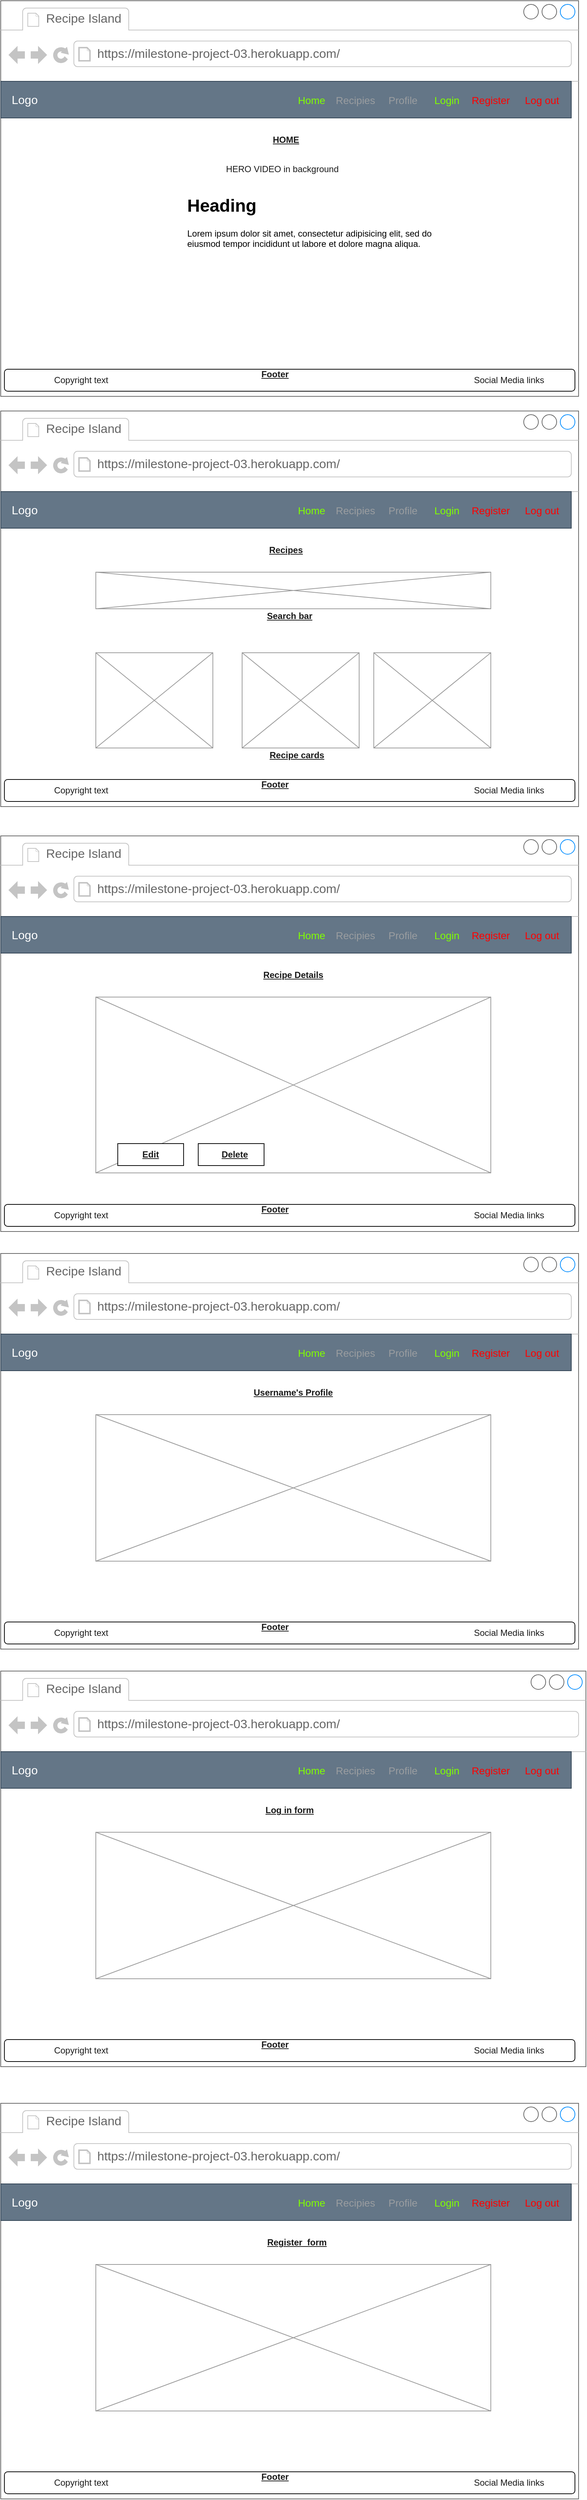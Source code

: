<mxfile version="14.6.12" type="github" pages="2">
  <diagram id="h63RiIsngvw4Spw11tlH" name="Webpage big screen">
    <mxGraphModel dx="946" dy="460" grid="1" gridSize="10" guides="1" tooltips="1" connect="1" arrows="1" fold="1" page="1" pageScale="1" pageWidth="1100" pageHeight="1700" math="0" shadow="0">
      <root>
        <mxCell id="0" />
        <mxCell id="1" parent="0" />
        <mxCell id="UX8QNiUzuCXV589lkSou-1" value="" style="strokeWidth=1;shadow=0;dashed=0;align=center;html=1;shape=mxgraph.mockup.containers.browserWindow;rSize=0;strokeColor=#666666;strokeColor2=#008cff;strokeColor3=#c4c4c4;mainText=,;recursiveResize=0;" vertex="1" parent="1">
          <mxGeometry x="80" y="20" width="790" height="540" as="geometry" />
        </mxCell>
        <mxCell id="UX8QNiUzuCXV589lkSou-2" value="Recipe Island" style="strokeWidth=1;shadow=0;dashed=0;align=center;html=1;shape=mxgraph.mockup.containers.anchor;fontSize=17;fontColor=#666666;align=left;" vertex="1" parent="UX8QNiUzuCXV589lkSou-1">
          <mxGeometry x="60" y="12" width="110" height="26" as="geometry" />
        </mxCell>
        <mxCell id="UX8QNiUzuCXV589lkSou-3" value="https://milestone-project-03.herokuapp.com/" style="strokeWidth=1;shadow=0;dashed=0;align=center;html=1;shape=mxgraph.mockup.containers.anchor;rSize=0;fontSize=17;fontColor=#666666;align=left;" vertex="1" parent="UX8QNiUzuCXV589lkSou-1">
          <mxGeometry x="130" y="60" width="250" height="26" as="geometry" />
        </mxCell>
        <mxCell id="UX8QNiUzuCXV589lkSou-4" value="Logo" style="html=1;shadow=0;dashed=0;fillColor=#647687;strokeColor=#314354;fontSize=16;align=left;spacing=15;fontColor=#ffffff;" vertex="1" parent="UX8QNiUzuCXV589lkSou-1">
          <mxGeometry y="110" width="780" height="50" as="geometry" />
        </mxCell>
        <mxCell id="UX8QNiUzuCXV589lkSou-5" value="Home" style="fillColor=none;strokeColor=none;fontSize=14;align=center;fontColor=#80FF00;" vertex="1" parent="UX8QNiUzuCXV589lkSou-4">
          <mxGeometry width="70" height="40" relative="1" as="geometry">
            <mxPoint x="390" y="5" as="offset" />
          </mxGeometry>
        </mxCell>
        <mxCell id="UX8QNiUzuCXV589lkSou-6" value="Recipies" style="fillColor=none;strokeColor=none;fontSize=14;fontColor=#9A9DA0;align=center;" vertex="1" parent="UX8QNiUzuCXV589lkSou-4">
          <mxGeometry width="70" height="40" relative="1" as="geometry">
            <mxPoint x="450" y="5" as="offset" />
          </mxGeometry>
        </mxCell>
        <mxCell id="UX8QNiUzuCXV589lkSou-7" value="Profile" style="fillColor=none;strokeColor=none;fontSize=14;fontColor=#9A9DA0;align=center;spacingRight=0;" vertex="1" parent="UX8QNiUzuCXV589lkSou-4">
          <mxGeometry width="80" height="40" relative="1" as="geometry">
            <mxPoint x="510" y="5" as="offset" />
          </mxGeometry>
        </mxCell>
        <mxCell id="UX8QNiUzuCXV589lkSou-8" value="Login" style="fillColor=none;strokeColor=none;fontSize=14;align=center;fontColor=#80FF00;" vertex="1" parent="UX8QNiUzuCXV589lkSou-4">
          <mxGeometry width="80" height="40" relative="1" as="geometry">
            <mxPoint x="570" y="5" as="offset" />
          </mxGeometry>
        </mxCell>
        <mxCell id="UX8QNiUzuCXV589lkSou-9" value="Log out" style="fillColor=none;strokeColor=none;fontSize=14;align=center;fontColor=#FF0000;" vertex="1" parent="UX8QNiUzuCXV589lkSou-4">
          <mxGeometry x="700" y="5" width="80" height="40" as="geometry" />
        </mxCell>
        <mxCell id="UX8QNiUzuCXV589lkSou-10" value="Register" style="fillColor=none;strokeColor=none;fontSize=14;align=center;fontColor=#FF0000;" vertex="1" parent="UX8QNiUzuCXV589lkSou-4">
          <mxGeometry x="630" y="5" width="80" height="40" as="geometry" />
        </mxCell>
        <mxCell id="UX8QNiUzuCXV589lkSou-11" value="&lt;h1&gt;Heading&lt;/h1&gt;&lt;p&gt;Lorem ipsum dolor sit amet, consectetur adipisicing elit, sed do eiusmod tempor incididunt ut labore et dolore magna aliqua.&lt;/p&gt;" style="text;html=1;strokeColor=none;fillColor=none;spacing=5;spacingTop=-20;whiteSpace=wrap;overflow=hidden;rounded=0;" vertex="1" parent="UX8QNiUzuCXV589lkSou-1">
          <mxGeometry x="250" y="260" width="380" height="120" as="geometry" />
        </mxCell>
        <mxCell id="UX8QNiUzuCXV589lkSou-12" value="HOME" style="text;html=1;strokeColor=none;fillColor=none;align=center;verticalAlign=middle;whiteSpace=wrap;rounded=0;fontStyle=5;fontColor=#1A1A1A;" vertex="1" parent="UX8QNiUzuCXV589lkSou-1">
          <mxGeometry x="370" y="180" width="40" height="20" as="geometry" />
        </mxCell>
        <mxCell id="UX8QNiUzuCXV589lkSou-15" value="" style="rounded=1;whiteSpace=wrap;html=1;fontColor=#FF3399;" vertex="1" parent="UX8QNiUzuCXV589lkSou-1">
          <mxGeometry x="5" y="503" width="780" height="30" as="geometry" />
        </mxCell>
        <mxCell id="UX8QNiUzuCXV589lkSou-16" value="Copyright text" style="text;html=1;strokeColor=none;fillColor=none;align=center;verticalAlign=middle;whiteSpace=wrap;rounded=0;fontColor=#1A1A1A;" vertex="1" parent="UX8QNiUzuCXV589lkSou-1">
          <mxGeometry x="35" y="508" width="150" height="20" as="geometry" />
        </mxCell>
        <mxCell id="UX8QNiUzuCXV589lkSou-17" value="Social Media links" style="text;html=1;strokeColor=none;fillColor=none;align=center;verticalAlign=middle;whiteSpace=wrap;rounded=0;fontColor=#1A1A1A;" vertex="1" parent="UX8QNiUzuCXV589lkSou-1">
          <mxGeometry x="620" y="508" width="150" height="20" as="geometry" />
        </mxCell>
        <mxCell id="UX8QNiUzuCXV589lkSou-18" value="Footer" style="text;html=1;strokeColor=none;fillColor=none;align=center;verticalAlign=middle;whiteSpace=wrap;rounded=0;fontStyle=5;fontColor=#1A1A1A;" vertex="1" parent="UX8QNiUzuCXV589lkSou-1">
          <mxGeometry x="355" y="500" width="40" height="20" as="geometry" />
        </mxCell>
        <mxCell id="UX8QNiUzuCXV589lkSou-19" value="HERO VIDEO in background" style="text;html=1;strokeColor=none;fillColor=none;align=center;verticalAlign=middle;whiteSpace=wrap;rounded=0;fontColor=#1A1A1A;" vertex="1" parent="UX8QNiUzuCXV589lkSou-1">
          <mxGeometry x="300" y="220" width="170" height="20" as="geometry" />
        </mxCell>
        <mxCell id="UX8QNiUzuCXV589lkSou-20" value="" style="strokeWidth=1;shadow=0;dashed=0;align=center;html=1;shape=mxgraph.mockup.containers.browserWindow;rSize=0;strokeColor=#666666;strokeColor2=#008cff;strokeColor3=#c4c4c4;mainText=,;recursiveResize=0;" vertex="1" parent="1">
          <mxGeometry x="80" y="580" width="790" height="540" as="geometry" />
        </mxCell>
        <mxCell id="UX8QNiUzuCXV589lkSou-21" value="Recipe Island" style="strokeWidth=1;shadow=0;dashed=0;align=center;html=1;shape=mxgraph.mockup.containers.anchor;fontSize=17;fontColor=#666666;align=left;" vertex="1" parent="UX8QNiUzuCXV589lkSou-20">
          <mxGeometry x="60" y="12" width="110" height="26" as="geometry" />
        </mxCell>
        <mxCell id="UX8QNiUzuCXV589lkSou-22" value="https://milestone-project-03.herokuapp.com/" style="strokeWidth=1;shadow=0;dashed=0;align=center;html=1;shape=mxgraph.mockup.containers.anchor;rSize=0;fontSize=17;fontColor=#666666;align=left;" vertex="1" parent="UX8QNiUzuCXV589lkSou-20">
          <mxGeometry x="130" y="60" width="250" height="26" as="geometry" />
        </mxCell>
        <mxCell id="UX8QNiUzuCXV589lkSou-23" value="Logo" style="html=1;shadow=0;dashed=0;fillColor=#647687;strokeColor=#314354;fontSize=16;align=left;spacing=15;fontColor=#ffffff;" vertex="1" parent="UX8QNiUzuCXV589lkSou-20">
          <mxGeometry y="110" width="780" height="50" as="geometry" />
        </mxCell>
        <mxCell id="UX8QNiUzuCXV589lkSou-24" value="Home" style="fillColor=none;strokeColor=none;fontSize=14;align=center;fontColor=#80FF00;" vertex="1" parent="UX8QNiUzuCXV589lkSou-23">
          <mxGeometry width="70" height="40" relative="1" as="geometry">
            <mxPoint x="390" y="5" as="offset" />
          </mxGeometry>
        </mxCell>
        <mxCell id="UX8QNiUzuCXV589lkSou-25" value="Recipies" style="fillColor=none;strokeColor=none;fontSize=14;fontColor=#9A9DA0;align=center;" vertex="1" parent="UX8QNiUzuCXV589lkSou-23">
          <mxGeometry width="70" height="40" relative="1" as="geometry">
            <mxPoint x="450" y="5" as="offset" />
          </mxGeometry>
        </mxCell>
        <mxCell id="UX8QNiUzuCXV589lkSou-26" value="Profile" style="fillColor=none;strokeColor=none;fontSize=14;fontColor=#9A9DA0;align=center;spacingRight=0;" vertex="1" parent="UX8QNiUzuCXV589lkSou-23">
          <mxGeometry width="80" height="40" relative="1" as="geometry">
            <mxPoint x="510" y="5" as="offset" />
          </mxGeometry>
        </mxCell>
        <mxCell id="UX8QNiUzuCXV589lkSou-27" value="Login" style="fillColor=none;strokeColor=none;fontSize=14;align=center;fontColor=#80FF00;" vertex="1" parent="UX8QNiUzuCXV589lkSou-23">
          <mxGeometry width="80" height="40" relative="1" as="geometry">
            <mxPoint x="570" y="5" as="offset" />
          </mxGeometry>
        </mxCell>
        <mxCell id="UX8QNiUzuCXV589lkSou-28" value="Log out" style="fillColor=none;strokeColor=none;fontSize=14;align=center;fontColor=#FF0000;" vertex="1" parent="UX8QNiUzuCXV589lkSou-23">
          <mxGeometry x="700" y="5" width="80" height="40" as="geometry" />
        </mxCell>
        <mxCell id="UX8QNiUzuCXV589lkSou-29" value="Register" style="fillColor=none;strokeColor=none;fontSize=14;align=center;fontColor=#FF0000;" vertex="1" parent="UX8QNiUzuCXV589lkSou-23">
          <mxGeometry x="630" y="5" width="80" height="40" as="geometry" />
        </mxCell>
        <mxCell id="UX8QNiUzuCXV589lkSou-31" value="Recipes" style="text;html=1;strokeColor=none;fillColor=none;align=center;verticalAlign=middle;whiteSpace=wrap;rounded=0;fontStyle=5;fontColor=#1A1A1A;" vertex="1" parent="UX8QNiUzuCXV589lkSou-20">
          <mxGeometry x="370" y="180" width="40" height="20" as="geometry" />
        </mxCell>
        <mxCell id="UX8QNiUzuCXV589lkSou-32" value="" style="rounded=1;whiteSpace=wrap;html=1;fontColor=#FF3399;" vertex="1" parent="UX8QNiUzuCXV589lkSou-20">
          <mxGeometry x="5" y="503" width="780" height="30" as="geometry" />
        </mxCell>
        <mxCell id="UX8QNiUzuCXV589lkSou-33" value="Copyright text" style="text;html=1;strokeColor=none;fillColor=none;align=center;verticalAlign=middle;whiteSpace=wrap;rounded=0;fontColor=#1A1A1A;" vertex="1" parent="UX8QNiUzuCXV589lkSou-20">
          <mxGeometry x="35" y="508" width="150" height="20" as="geometry" />
        </mxCell>
        <mxCell id="UX8QNiUzuCXV589lkSou-34" value="Social Media links" style="text;html=1;strokeColor=none;fillColor=none;align=center;verticalAlign=middle;whiteSpace=wrap;rounded=0;fontColor=#1A1A1A;" vertex="1" parent="UX8QNiUzuCXV589lkSou-20">
          <mxGeometry x="620" y="508" width="150" height="20" as="geometry" />
        </mxCell>
        <mxCell id="UX8QNiUzuCXV589lkSou-35" value="Footer" style="text;html=1;strokeColor=none;fillColor=none;align=center;verticalAlign=middle;whiteSpace=wrap;rounded=0;fontStyle=5;fontColor=#1A1A1A;" vertex="1" parent="UX8QNiUzuCXV589lkSou-20">
          <mxGeometry x="355" y="500" width="40" height="20" as="geometry" />
        </mxCell>
        <mxCell id="UX8QNiUzuCXV589lkSou-37" value="" style="verticalLabelPosition=bottom;shadow=0;dashed=0;align=center;html=1;verticalAlign=top;strokeWidth=1;shape=mxgraph.mockup.graphics.simpleIcon;strokeColor=#999999;fontColor=#1A1A1A;" vertex="1" parent="UX8QNiUzuCXV589lkSou-20">
          <mxGeometry x="130" y="220" width="540" height="50" as="geometry" />
        </mxCell>
        <mxCell id="UX8QNiUzuCXV589lkSou-38" value="Search bar" style="text;html=1;strokeColor=none;fillColor=none;align=center;verticalAlign=middle;whiteSpace=wrap;rounded=0;fontStyle=5;fontColor=#1A1A1A;" vertex="1" parent="UX8QNiUzuCXV589lkSou-20">
          <mxGeometry x="345" y="270" width="100" height="20" as="geometry" />
        </mxCell>
        <mxCell id="UX8QNiUzuCXV589lkSou-39" value="" style="verticalLabelPosition=bottom;shadow=0;dashed=0;align=center;html=1;verticalAlign=top;strokeWidth=1;shape=mxgraph.mockup.graphics.simpleIcon;strokeColor=#999999;fontColor=#1A1A1A;" vertex="1" parent="UX8QNiUzuCXV589lkSou-20">
          <mxGeometry x="130" y="330" width="160" height="130" as="geometry" />
        </mxCell>
        <mxCell id="UX8QNiUzuCXV589lkSou-40" value="" style="verticalLabelPosition=bottom;shadow=0;dashed=0;align=center;html=1;verticalAlign=top;strokeWidth=1;shape=mxgraph.mockup.graphics.simpleIcon;strokeColor=#999999;fontColor=#1A1A1A;" vertex="1" parent="UX8QNiUzuCXV589lkSou-20">
          <mxGeometry x="330" y="330" width="160" height="130" as="geometry" />
        </mxCell>
        <mxCell id="UX8QNiUzuCXV589lkSou-41" value="" style="verticalLabelPosition=bottom;shadow=0;dashed=0;align=center;html=1;verticalAlign=top;strokeWidth=1;shape=mxgraph.mockup.graphics.simpleIcon;strokeColor=#999999;fontColor=#1A1A1A;" vertex="1" parent="UX8QNiUzuCXV589lkSou-20">
          <mxGeometry x="510" y="330" width="160" height="130" as="geometry" />
        </mxCell>
        <mxCell id="UX8QNiUzuCXV589lkSou-42" value="Recipe cards" style="text;html=1;strokeColor=none;fillColor=none;align=center;verticalAlign=middle;whiteSpace=wrap;rounded=0;fontStyle=5;fontColor=#1A1A1A;" vertex="1" parent="UX8QNiUzuCXV589lkSou-20">
          <mxGeometry x="355" y="460" width="100" height="20" as="geometry" />
        </mxCell>
        <mxCell id="UX8QNiUzuCXV589lkSou-43" value="" style="strokeWidth=1;shadow=0;dashed=0;align=center;html=1;shape=mxgraph.mockup.containers.browserWindow;rSize=0;strokeColor=#666666;strokeColor2=#008cff;strokeColor3=#c4c4c4;mainText=,;recursiveResize=0;" vertex="1" parent="1">
          <mxGeometry x="80" y="1160" width="790" height="540" as="geometry" />
        </mxCell>
        <mxCell id="UX8QNiUzuCXV589lkSou-44" value="Recipe Island" style="strokeWidth=1;shadow=0;dashed=0;align=center;html=1;shape=mxgraph.mockup.containers.anchor;fontSize=17;fontColor=#666666;align=left;" vertex="1" parent="UX8QNiUzuCXV589lkSou-43">
          <mxGeometry x="60" y="12" width="110" height="26" as="geometry" />
        </mxCell>
        <mxCell id="UX8QNiUzuCXV589lkSou-45" value="https://milestone-project-03.herokuapp.com/" style="strokeWidth=1;shadow=0;dashed=0;align=center;html=1;shape=mxgraph.mockup.containers.anchor;rSize=0;fontSize=17;fontColor=#666666;align=left;" vertex="1" parent="UX8QNiUzuCXV589lkSou-43">
          <mxGeometry x="130" y="60" width="250" height="26" as="geometry" />
        </mxCell>
        <mxCell id="UX8QNiUzuCXV589lkSou-46" value="Logo" style="html=1;shadow=0;dashed=0;fillColor=#647687;strokeColor=#314354;fontSize=16;align=left;spacing=15;fontColor=#ffffff;" vertex="1" parent="UX8QNiUzuCXV589lkSou-43">
          <mxGeometry y="110" width="780" height="50" as="geometry" />
        </mxCell>
        <mxCell id="UX8QNiUzuCXV589lkSou-47" value="Home" style="fillColor=none;strokeColor=none;fontSize=14;align=center;fontColor=#80FF00;" vertex="1" parent="UX8QNiUzuCXV589lkSou-46">
          <mxGeometry width="70" height="40" relative="1" as="geometry">
            <mxPoint x="390" y="5" as="offset" />
          </mxGeometry>
        </mxCell>
        <mxCell id="UX8QNiUzuCXV589lkSou-48" value="Recipies" style="fillColor=none;strokeColor=none;fontSize=14;fontColor=#9A9DA0;align=center;" vertex="1" parent="UX8QNiUzuCXV589lkSou-46">
          <mxGeometry width="70" height="40" relative="1" as="geometry">
            <mxPoint x="450" y="5" as="offset" />
          </mxGeometry>
        </mxCell>
        <mxCell id="UX8QNiUzuCXV589lkSou-49" value="Profile" style="fillColor=none;strokeColor=none;fontSize=14;fontColor=#9A9DA0;align=center;spacingRight=0;" vertex="1" parent="UX8QNiUzuCXV589lkSou-46">
          <mxGeometry width="80" height="40" relative="1" as="geometry">
            <mxPoint x="510" y="5" as="offset" />
          </mxGeometry>
        </mxCell>
        <mxCell id="UX8QNiUzuCXV589lkSou-50" value="Login" style="fillColor=none;strokeColor=none;fontSize=14;align=center;fontColor=#80FF00;" vertex="1" parent="UX8QNiUzuCXV589lkSou-46">
          <mxGeometry width="80" height="40" relative="1" as="geometry">
            <mxPoint x="570" y="5" as="offset" />
          </mxGeometry>
        </mxCell>
        <mxCell id="UX8QNiUzuCXV589lkSou-51" value="Log out" style="fillColor=none;strokeColor=none;fontSize=14;align=center;fontColor=#FF0000;" vertex="1" parent="UX8QNiUzuCXV589lkSou-46">
          <mxGeometry x="700" y="5" width="80" height="40" as="geometry" />
        </mxCell>
        <mxCell id="UX8QNiUzuCXV589lkSou-52" value="Register" style="fillColor=none;strokeColor=none;fontSize=14;align=center;fontColor=#FF0000;" vertex="1" parent="UX8QNiUzuCXV589lkSou-46">
          <mxGeometry x="630" y="5" width="80" height="40" as="geometry" />
        </mxCell>
        <mxCell id="UX8QNiUzuCXV589lkSou-53" value="Recipe Details" style="text;html=1;strokeColor=none;fillColor=none;align=center;verticalAlign=middle;whiteSpace=wrap;rounded=0;fontStyle=5;fontColor=#1A1A1A;" vertex="1" parent="UX8QNiUzuCXV589lkSou-43">
          <mxGeometry x="350" y="180" width="100" height="20" as="geometry" />
        </mxCell>
        <mxCell id="UX8QNiUzuCXV589lkSou-54" value="" style="rounded=1;whiteSpace=wrap;html=1;fontColor=#FF3399;" vertex="1" parent="UX8QNiUzuCXV589lkSou-43">
          <mxGeometry x="5" y="503" width="780" height="30" as="geometry" />
        </mxCell>
        <mxCell id="UX8QNiUzuCXV589lkSou-55" value="Copyright text" style="text;html=1;strokeColor=none;fillColor=none;align=center;verticalAlign=middle;whiteSpace=wrap;rounded=0;fontColor=#1A1A1A;" vertex="1" parent="UX8QNiUzuCXV589lkSou-43">
          <mxGeometry x="35" y="508" width="150" height="20" as="geometry" />
        </mxCell>
        <mxCell id="UX8QNiUzuCXV589lkSou-56" value="Social Media links" style="text;html=1;strokeColor=none;fillColor=none;align=center;verticalAlign=middle;whiteSpace=wrap;rounded=0;fontColor=#1A1A1A;" vertex="1" parent="UX8QNiUzuCXV589lkSou-43">
          <mxGeometry x="620" y="508" width="150" height="20" as="geometry" />
        </mxCell>
        <mxCell id="UX8QNiUzuCXV589lkSou-57" value="Footer" style="text;html=1;strokeColor=none;fillColor=none;align=center;verticalAlign=middle;whiteSpace=wrap;rounded=0;fontStyle=5;fontColor=#1A1A1A;" vertex="1" parent="UX8QNiUzuCXV589lkSou-43">
          <mxGeometry x="355" y="500" width="40" height="20" as="geometry" />
        </mxCell>
        <mxCell id="UX8QNiUzuCXV589lkSou-58" value="" style="verticalLabelPosition=bottom;shadow=0;dashed=0;align=center;html=1;verticalAlign=top;strokeWidth=1;shape=mxgraph.mockup.graphics.simpleIcon;strokeColor=#999999;fontColor=#1A1A1A;" vertex="1" parent="UX8QNiUzuCXV589lkSou-43">
          <mxGeometry x="130" y="220" width="540" height="240" as="geometry" />
        </mxCell>
        <mxCell id="UX8QNiUzuCXV589lkSou-106" value="" style="verticalLabelPosition=bottom;verticalAlign=top;html=1;shape=mxgraph.basic.rect;fillColor2=none;strokeWidth=1;size=20;indent=5;fontColor=#1A1A1A;" vertex="1" parent="UX8QNiUzuCXV589lkSou-43">
          <mxGeometry x="160" y="420" width="90" height="30" as="geometry" />
        </mxCell>
        <mxCell id="UX8QNiUzuCXV589lkSou-109" value="" style="verticalLabelPosition=bottom;verticalAlign=top;html=1;shape=mxgraph.basic.rect;fillColor2=none;strokeWidth=1;size=20;indent=5;fontColor=#1A1A1A;" vertex="1" parent="UX8QNiUzuCXV589lkSou-43">
          <mxGeometry x="270" y="420" width="90" height="30" as="geometry" />
        </mxCell>
        <mxCell id="UX8QNiUzuCXV589lkSou-110" value="Edit" style="text;html=1;strokeColor=none;fillColor=none;align=center;verticalAlign=middle;whiteSpace=wrap;rounded=0;fontStyle=5;fontColor=#1A1A1A;" vertex="1" parent="UX8QNiUzuCXV589lkSou-43">
          <mxGeometry x="155" y="425" width="100" height="20" as="geometry" />
        </mxCell>
        <mxCell id="UX8QNiUzuCXV589lkSou-111" value="Delete" style="text;html=1;strokeColor=none;fillColor=none;align=center;verticalAlign=middle;whiteSpace=wrap;rounded=0;fontStyle=5;fontColor=#1A1A1A;" vertex="1" parent="UX8QNiUzuCXV589lkSou-43">
          <mxGeometry x="270" y="425" width="100" height="20" as="geometry" />
        </mxCell>
        <mxCell id="UX8QNiUzuCXV589lkSou-64" value="" style="strokeWidth=1;shadow=0;dashed=0;align=center;html=1;shape=mxgraph.mockup.containers.browserWindow;rSize=0;strokeColor=#666666;strokeColor2=#008cff;strokeColor3=#c4c4c4;mainText=,;recursiveResize=0;" vertex="1" parent="1">
          <mxGeometry x="80" y="1730" width="790" height="540" as="geometry" />
        </mxCell>
        <mxCell id="UX8QNiUzuCXV589lkSou-65" value="Recipe Island" style="strokeWidth=1;shadow=0;dashed=0;align=center;html=1;shape=mxgraph.mockup.containers.anchor;fontSize=17;fontColor=#666666;align=left;" vertex="1" parent="UX8QNiUzuCXV589lkSou-64">
          <mxGeometry x="60" y="12" width="110" height="26" as="geometry" />
        </mxCell>
        <mxCell id="UX8QNiUzuCXV589lkSou-66" value="https://milestone-project-03.herokuapp.com/" style="strokeWidth=1;shadow=0;dashed=0;align=center;html=1;shape=mxgraph.mockup.containers.anchor;rSize=0;fontSize=17;fontColor=#666666;align=left;" vertex="1" parent="UX8QNiUzuCXV589lkSou-64">
          <mxGeometry x="130" y="60" width="250" height="26" as="geometry" />
        </mxCell>
        <mxCell id="UX8QNiUzuCXV589lkSou-67" value="Logo" style="html=1;shadow=0;dashed=0;fillColor=#647687;strokeColor=#314354;fontSize=16;align=left;spacing=15;fontColor=#ffffff;" vertex="1" parent="UX8QNiUzuCXV589lkSou-64">
          <mxGeometry y="110" width="780" height="50" as="geometry" />
        </mxCell>
        <mxCell id="UX8QNiUzuCXV589lkSou-68" value="Home" style="fillColor=none;strokeColor=none;fontSize=14;align=center;fontColor=#80FF00;" vertex="1" parent="UX8QNiUzuCXV589lkSou-67">
          <mxGeometry width="70" height="40" relative="1" as="geometry">
            <mxPoint x="390" y="5" as="offset" />
          </mxGeometry>
        </mxCell>
        <mxCell id="UX8QNiUzuCXV589lkSou-69" value="Recipies" style="fillColor=none;strokeColor=none;fontSize=14;fontColor=#9A9DA0;align=center;" vertex="1" parent="UX8QNiUzuCXV589lkSou-67">
          <mxGeometry width="70" height="40" relative="1" as="geometry">
            <mxPoint x="450" y="5" as="offset" />
          </mxGeometry>
        </mxCell>
        <mxCell id="UX8QNiUzuCXV589lkSou-70" value="Profile" style="fillColor=none;strokeColor=none;fontSize=14;fontColor=#9A9DA0;align=center;spacingRight=0;" vertex="1" parent="UX8QNiUzuCXV589lkSou-67">
          <mxGeometry width="80" height="40" relative="1" as="geometry">
            <mxPoint x="510" y="5" as="offset" />
          </mxGeometry>
        </mxCell>
        <mxCell id="UX8QNiUzuCXV589lkSou-71" value="Login" style="fillColor=none;strokeColor=none;fontSize=14;align=center;fontColor=#80FF00;" vertex="1" parent="UX8QNiUzuCXV589lkSou-67">
          <mxGeometry width="80" height="40" relative="1" as="geometry">
            <mxPoint x="570" y="5" as="offset" />
          </mxGeometry>
        </mxCell>
        <mxCell id="UX8QNiUzuCXV589lkSou-72" value="Log out" style="fillColor=none;strokeColor=none;fontSize=14;align=center;fontColor=#FF0000;" vertex="1" parent="UX8QNiUzuCXV589lkSou-67">
          <mxGeometry x="700" y="5" width="80" height="40" as="geometry" />
        </mxCell>
        <mxCell id="UX8QNiUzuCXV589lkSou-73" value="Register" style="fillColor=none;strokeColor=none;fontSize=14;align=center;fontColor=#FF0000;" vertex="1" parent="UX8QNiUzuCXV589lkSou-67">
          <mxGeometry x="630" y="5" width="80" height="40" as="geometry" />
        </mxCell>
        <mxCell id="UX8QNiUzuCXV589lkSou-74" value="Username&#39;s Profile" style="text;html=1;strokeColor=none;fillColor=none;align=center;verticalAlign=middle;whiteSpace=wrap;rounded=0;fontStyle=5;fontColor=#1A1A1A;" vertex="1" parent="UX8QNiUzuCXV589lkSou-64">
          <mxGeometry x="330" y="180" width="140" height="20" as="geometry" />
        </mxCell>
        <mxCell id="UX8QNiUzuCXV589lkSou-75" value="" style="rounded=1;whiteSpace=wrap;html=1;fontColor=#FF3399;" vertex="1" parent="UX8QNiUzuCXV589lkSou-64">
          <mxGeometry x="5" y="503" width="780" height="30" as="geometry" />
        </mxCell>
        <mxCell id="UX8QNiUzuCXV589lkSou-76" value="Copyright text" style="text;html=1;strokeColor=none;fillColor=none;align=center;verticalAlign=middle;whiteSpace=wrap;rounded=0;fontColor=#1A1A1A;" vertex="1" parent="UX8QNiUzuCXV589lkSou-64">
          <mxGeometry x="35" y="508" width="150" height="20" as="geometry" />
        </mxCell>
        <mxCell id="UX8QNiUzuCXV589lkSou-77" value="Social Media links" style="text;html=1;strokeColor=none;fillColor=none;align=center;verticalAlign=middle;whiteSpace=wrap;rounded=0;fontColor=#1A1A1A;" vertex="1" parent="UX8QNiUzuCXV589lkSou-64">
          <mxGeometry x="620" y="508" width="150" height="20" as="geometry" />
        </mxCell>
        <mxCell id="UX8QNiUzuCXV589lkSou-78" value="Footer" style="text;html=1;strokeColor=none;fillColor=none;align=center;verticalAlign=middle;whiteSpace=wrap;rounded=0;fontStyle=5;fontColor=#1A1A1A;" vertex="1" parent="UX8QNiUzuCXV589lkSou-64">
          <mxGeometry x="355" y="500" width="40" height="20" as="geometry" />
        </mxCell>
        <mxCell id="UX8QNiUzuCXV589lkSou-79" value="" style="verticalLabelPosition=bottom;shadow=0;dashed=0;align=center;html=1;verticalAlign=top;strokeWidth=1;shape=mxgraph.mockup.graphics.simpleIcon;strokeColor=#999999;fontColor=#1A1A1A;" vertex="1" parent="UX8QNiUzuCXV589lkSou-64">
          <mxGeometry x="130" y="220" width="540" height="200" as="geometry" />
        </mxCell>
        <mxCell id="UX8QNiUzuCXV589lkSou-85" value="" style="strokeWidth=1;shadow=0;dashed=0;align=center;html=1;shape=mxgraph.mockup.containers.browserWindow;rSize=0;strokeColor=#666666;strokeColor2=#008cff;strokeColor3=#c4c4c4;mainText=,;recursiveResize=0;" vertex="1" parent="1">
          <mxGeometry x="80" y="2300" width="800" height="540" as="geometry" />
        </mxCell>
        <mxCell id="UX8QNiUzuCXV589lkSou-86" value="Recipe Island" style="strokeWidth=1;shadow=0;dashed=0;align=center;html=1;shape=mxgraph.mockup.containers.anchor;fontSize=17;fontColor=#666666;align=left;" vertex="1" parent="UX8QNiUzuCXV589lkSou-85">
          <mxGeometry x="60" y="12" width="110" height="26" as="geometry" />
        </mxCell>
        <mxCell id="UX8QNiUzuCXV589lkSou-87" value="https://milestone-project-03.herokuapp.com/" style="strokeWidth=1;shadow=0;dashed=0;align=center;html=1;shape=mxgraph.mockup.containers.anchor;rSize=0;fontSize=17;fontColor=#666666;align=left;" vertex="1" parent="UX8QNiUzuCXV589lkSou-85">
          <mxGeometry x="130" y="60" width="250" height="26" as="geometry" />
        </mxCell>
        <mxCell id="UX8QNiUzuCXV589lkSou-88" value="Logo" style="html=1;shadow=0;dashed=0;fillColor=#647687;strokeColor=#314354;fontSize=16;align=left;spacing=15;fontColor=#ffffff;" vertex="1" parent="UX8QNiUzuCXV589lkSou-85">
          <mxGeometry y="110" width="780" height="50" as="geometry" />
        </mxCell>
        <mxCell id="UX8QNiUzuCXV589lkSou-89" value="Home" style="fillColor=none;strokeColor=none;fontSize=14;align=center;fontColor=#80FF00;" vertex="1" parent="UX8QNiUzuCXV589lkSou-88">
          <mxGeometry width="70" height="40" relative="1" as="geometry">
            <mxPoint x="390" y="5" as="offset" />
          </mxGeometry>
        </mxCell>
        <mxCell id="UX8QNiUzuCXV589lkSou-90" value="Recipies" style="fillColor=none;strokeColor=none;fontSize=14;fontColor=#9A9DA0;align=center;" vertex="1" parent="UX8QNiUzuCXV589lkSou-88">
          <mxGeometry width="70" height="40" relative="1" as="geometry">
            <mxPoint x="450" y="5" as="offset" />
          </mxGeometry>
        </mxCell>
        <mxCell id="UX8QNiUzuCXV589lkSou-91" value="Profile" style="fillColor=none;strokeColor=none;fontSize=14;fontColor=#9A9DA0;align=center;spacingRight=0;" vertex="1" parent="UX8QNiUzuCXV589lkSou-88">
          <mxGeometry width="80" height="40" relative="1" as="geometry">
            <mxPoint x="510" y="5" as="offset" />
          </mxGeometry>
        </mxCell>
        <mxCell id="UX8QNiUzuCXV589lkSou-92" value="Login" style="fillColor=none;strokeColor=none;fontSize=14;align=center;fontColor=#80FF00;" vertex="1" parent="UX8QNiUzuCXV589lkSou-88">
          <mxGeometry width="80" height="40" relative="1" as="geometry">
            <mxPoint x="570" y="5" as="offset" />
          </mxGeometry>
        </mxCell>
        <mxCell id="UX8QNiUzuCXV589lkSou-93" value="Log out" style="fillColor=none;strokeColor=none;fontSize=14;align=center;fontColor=#FF0000;" vertex="1" parent="UX8QNiUzuCXV589lkSou-88">
          <mxGeometry x="700" y="5" width="80" height="40" as="geometry" />
        </mxCell>
        <mxCell id="UX8QNiUzuCXV589lkSou-94" value="Register" style="fillColor=none;strokeColor=none;fontSize=14;align=center;fontColor=#FF0000;" vertex="1" parent="UX8QNiUzuCXV589lkSou-88">
          <mxGeometry x="630" y="5" width="80" height="40" as="geometry" />
        </mxCell>
        <mxCell id="UX8QNiUzuCXV589lkSou-95" value="Log in form" style="text;html=1;strokeColor=none;fillColor=none;align=center;verticalAlign=middle;whiteSpace=wrap;rounded=0;fontStyle=5;fontColor=#1A1A1A;" vertex="1" parent="UX8QNiUzuCXV589lkSou-85">
          <mxGeometry x="360" y="180" width="70" height="20" as="geometry" />
        </mxCell>
        <mxCell id="UX8QNiUzuCXV589lkSou-96" value="" style="rounded=1;whiteSpace=wrap;html=1;fontColor=#FF3399;" vertex="1" parent="UX8QNiUzuCXV589lkSou-85">
          <mxGeometry x="5" y="503" width="780" height="30" as="geometry" />
        </mxCell>
        <mxCell id="UX8QNiUzuCXV589lkSou-97" value="Copyright text" style="text;html=1;strokeColor=none;fillColor=none;align=center;verticalAlign=middle;whiteSpace=wrap;rounded=0;fontColor=#1A1A1A;" vertex="1" parent="UX8QNiUzuCXV589lkSou-85">
          <mxGeometry x="35" y="508" width="150" height="20" as="geometry" />
        </mxCell>
        <mxCell id="UX8QNiUzuCXV589lkSou-98" value="Social Media links" style="text;html=1;strokeColor=none;fillColor=none;align=center;verticalAlign=middle;whiteSpace=wrap;rounded=0;fontColor=#1A1A1A;" vertex="1" parent="UX8QNiUzuCXV589lkSou-85">
          <mxGeometry x="620" y="508" width="150" height="20" as="geometry" />
        </mxCell>
        <mxCell id="UX8QNiUzuCXV589lkSou-99" value="Footer" style="text;html=1;strokeColor=none;fillColor=none;align=center;verticalAlign=middle;whiteSpace=wrap;rounded=0;fontStyle=5;fontColor=#1A1A1A;" vertex="1" parent="UX8QNiUzuCXV589lkSou-85">
          <mxGeometry x="355" y="500" width="40" height="20" as="geometry" />
        </mxCell>
        <mxCell id="UX8QNiUzuCXV589lkSou-100" value="" style="verticalLabelPosition=bottom;shadow=0;dashed=0;align=center;html=1;verticalAlign=top;strokeWidth=1;shape=mxgraph.mockup.graphics.simpleIcon;strokeColor=#999999;fontColor=#1A1A1A;" vertex="1" parent="UX8QNiUzuCXV589lkSou-85">
          <mxGeometry x="130" y="220" width="540" height="200" as="geometry" />
        </mxCell>
        <mxCell id="UX8QNiUzuCXV589lkSou-112" value="" style="strokeWidth=1;shadow=0;dashed=0;align=center;html=1;shape=mxgraph.mockup.containers.browserWindow;rSize=0;strokeColor=#666666;strokeColor2=#008cff;strokeColor3=#c4c4c4;mainText=,;recursiveResize=0;" vertex="1" parent="1">
          <mxGeometry x="80" y="2890" width="790" height="540" as="geometry" />
        </mxCell>
        <mxCell id="UX8QNiUzuCXV589lkSou-113" value="Recipe Island" style="strokeWidth=1;shadow=0;dashed=0;align=center;html=1;shape=mxgraph.mockup.containers.anchor;fontSize=17;fontColor=#666666;align=left;" vertex="1" parent="UX8QNiUzuCXV589lkSou-112">
          <mxGeometry x="60" y="12" width="110" height="26" as="geometry" />
        </mxCell>
        <mxCell id="UX8QNiUzuCXV589lkSou-114" value="https://milestone-project-03.herokuapp.com/" style="strokeWidth=1;shadow=0;dashed=0;align=center;html=1;shape=mxgraph.mockup.containers.anchor;rSize=0;fontSize=17;fontColor=#666666;align=left;" vertex="1" parent="UX8QNiUzuCXV589lkSou-112">
          <mxGeometry x="130" y="60" width="250" height="26" as="geometry" />
        </mxCell>
        <mxCell id="UX8QNiUzuCXV589lkSou-115" value="Logo" style="html=1;shadow=0;dashed=0;fillColor=#647687;strokeColor=#314354;fontSize=16;align=left;spacing=15;fontColor=#ffffff;" vertex="1" parent="UX8QNiUzuCXV589lkSou-112">
          <mxGeometry y="110" width="780" height="50" as="geometry" />
        </mxCell>
        <mxCell id="UX8QNiUzuCXV589lkSou-116" value="Home" style="fillColor=none;strokeColor=none;fontSize=14;align=center;fontColor=#80FF00;" vertex="1" parent="UX8QNiUzuCXV589lkSou-115">
          <mxGeometry width="70" height="40" relative="1" as="geometry">
            <mxPoint x="390" y="5" as="offset" />
          </mxGeometry>
        </mxCell>
        <mxCell id="UX8QNiUzuCXV589lkSou-117" value="Recipies" style="fillColor=none;strokeColor=none;fontSize=14;fontColor=#9A9DA0;align=center;" vertex="1" parent="UX8QNiUzuCXV589lkSou-115">
          <mxGeometry width="70" height="40" relative="1" as="geometry">
            <mxPoint x="450" y="5" as="offset" />
          </mxGeometry>
        </mxCell>
        <mxCell id="UX8QNiUzuCXV589lkSou-118" value="Profile" style="fillColor=none;strokeColor=none;fontSize=14;fontColor=#9A9DA0;align=center;spacingRight=0;" vertex="1" parent="UX8QNiUzuCXV589lkSou-115">
          <mxGeometry width="80" height="40" relative="1" as="geometry">
            <mxPoint x="510" y="5" as="offset" />
          </mxGeometry>
        </mxCell>
        <mxCell id="UX8QNiUzuCXV589lkSou-119" value="Login" style="fillColor=none;strokeColor=none;fontSize=14;align=center;fontColor=#80FF00;" vertex="1" parent="UX8QNiUzuCXV589lkSou-115">
          <mxGeometry width="80" height="40" relative="1" as="geometry">
            <mxPoint x="570" y="5" as="offset" />
          </mxGeometry>
        </mxCell>
        <mxCell id="UX8QNiUzuCXV589lkSou-120" value="Log out" style="fillColor=none;strokeColor=none;fontSize=14;align=center;fontColor=#FF0000;" vertex="1" parent="UX8QNiUzuCXV589lkSou-115">
          <mxGeometry x="700" y="5" width="80" height="40" as="geometry" />
        </mxCell>
        <mxCell id="UX8QNiUzuCXV589lkSou-121" value="Register" style="fillColor=none;strokeColor=none;fontSize=14;align=center;fontColor=#FF0000;" vertex="1" parent="UX8QNiUzuCXV589lkSou-115">
          <mxGeometry x="630" y="5" width="80" height="40" as="geometry" />
        </mxCell>
        <mxCell id="UX8QNiUzuCXV589lkSou-122" value="Register&amp;nbsp; form" style="text;html=1;strokeColor=none;fillColor=none;align=center;verticalAlign=middle;whiteSpace=wrap;rounded=0;fontStyle=5;fontColor=#1A1A1A;" vertex="1" parent="UX8QNiUzuCXV589lkSou-112">
          <mxGeometry x="360" y="180" width="90" height="20" as="geometry" />
        </mxCell>
        <mxCell id="UX8QNiUzuCXV589lkSou-123" value="" style="rounded=1;whiteSpace=wrap;html=1;fontColor=#FF3399;" vertex="1" parent="UX8QNiUzuCXV589lkSou-112">
          <mxGeometry x="5" y="503" width="780" height="30" as="geometry" />
        </mxCell>
        <mxCell id="UX8QNiUzuCXV589lkSou-124" value="Copyright text" style="text;html=1;strokeColor=none;fillColor=none;align=center;verticalAlign=middle;whiteSpace=wrap;rounded=0;fontColor=#1A1A1A;" vertex="1" parent="UX8QNiUzuCXV589lkSou-112">
          <mxGeometry x="35" y="508" width="150" height="20" as="geometry" />
        </mxCell>
        <mxCell id="UX8QNiUzuCXV589lkSou-125" value="Social Media links" style="text;html=1;strokeColor=none;fillColor=none;align=center;verticalAlign=middle;whiteSpace=wrap;rounded=0;fontColor=#1A1A1A;" vertex="1" parent="UX8QNiUzuCXV589lkSou-112">
          <mxGeometry x="620" y="508" width="150" height="20" as="geometry" />
        </mxCell>
        <mxCell id="UX8QNiUzuCXV589lkSou-126" value="Footer" style="text;html=1;strokeColor=none;fillColor=none;align=center;verticalAlign=middle;whiteSpace=wrap;rounded=0;fontStyle=5;fontColor=#1A1A1A;" vertex="1" parent="UX8QNiUzuCXV589lkSou-112">
          <mxGeometry x="355" y="500" width="40" height="20" as="geometry" />
        </mxCell>
        <mxCell id="UX8QNiUzuCXV589lkSou-127" value="" style="verticalLabelPosition=bottom;shadow=0;dashed=0;align=center;html=1;verticalAlign=top;strokeWidth=1;shape=mxgraph.mockup.graphics.simpleIcon;strokeColor=#999999;fontColor=#1A1A1A;" vertex="1" parent="UX8QNiUzuCXV589lkSou-112">
          <mxGeometry x="130" y="220" width="540" height="200" as="geometry" />
        </mxCell>
      </root>
    </mxGraphModel>
  </diagram>
  <diagram id="2r570p7k_jzz1PyAyrj-" name="Mobile view">
    <mxGraphModel dx="946" dy="460" grid="1" gridSize="10" guides="1" tooltips="1" connect="1" arrows="1" fold="1" page="1" pageScale="1" pageWidth="1100" pageHeight="1700" math="0" shadow="0">
      <root>
        <mxCell id="FaWAbPz1wZYJKP-m1ZQF-0" />
        <mxCell id="FaWAbPz1wZYJKP-m1ZQF-1" parent="FaWAbPz1wZYJKP-m1ZQF-0" />
        <mxCell id="FaWAbPz1wZYJKP-m1ZQF-2" value="" style="rounded=0;whiteSpace=wrap;html=1;fontColor=#FF3399;" vertex="1" parent="FaWAbPz1wZYJKP-m1ZQF-1">
          <mxGeometry x="284" y="70" width="160" height="140" as="geometry" />
        </mxCell>
        <mxCell id="FaWAbPz1wZYJKP-m1ZQF-3" value="" style="html=1;verticalLabelPosition=bottom;labelBackgroundColor=#ffffff;verticalAlign=top;shadow=0;dashed=0;strokeWidth=1;shape=mxgraph.ios7.misc.iphone;strokeColor=#c0c0c0;fontSize=24;" vertex="1" parent="FaWAbPz1wZYJKP-m1ZQF-1">
          <mxGeometry x="80" y="10" width="200" height="450" as="geometry" />
        </mxCell>
        <mxCell id="FaWAbPz1wZYJKP-m1ZQF-4" value="Home" style="text;html=1;strokeColor=none;fillColor=none;align=center;verticalAlign=middle;whiteSpace=wrap;rounded=0;" vertex="1" parent="FaWAbPz1wZYJKP-m1ZQF-1">
          <mxGeometry x="336" y="70" width="40" height="20" as="geometry" />
        </mxCell>
        <mxCell id="FaWAbPz1wZYJKP-m1ZQF-5" value="Profile" style="text;html=1;strokeColor=none;fillColor=none;align=center;verticalAlign=middle;whiteSpace=wrap;rounded=0;" vertex="1" parent="FaWAbPz1wZYJKP-m1ZQF-1">
          <mxGeometry x="334" y="110" width="40" height="20" as="geometry" />
        </mxCell>
        <mxCell id="FaWAbPz1wZYJKP-m1ZQF-6" value="Recipes" style="text;html=1;strokeColor=none;fillColor=none;align=center;verticalAlign=middle;whiteSpace=wrap;rounded=0;" vertex="1" parent="FaWAbPz1wZYJKP-m1ZQF-1">
          <mxGeometry x="335" y="84.25" width="40" height="25" as="geometry" />
        </mxCell>
        <mxCell id="FaWAbPz1wZYJKP-m1ZQF-7" value="Register" style="text;html=1;strokeColor=none;fillColor=none;align=center;verticalAlign=middle;whiteSpace=wrap;rounded=0;" vertex="1" parent="FaWAbPz1wZYJKP-m1ZQF-1">
          <mxGeometry x="336" y="160" width="40" height="20" as="geometry" />
        </mxCell>
        <mxCell id="FaWAbPz1wZYJKP-m1ZQF-8" value="" style="html=1;verticalLabelPosition=bottom;labelBackgroundColor=#ffffff;verticalAlign=top;shadow=0;dashed=0;strokeWidth=2;shape=mxgraph.ios7.misc.options;fillColor=#222222;fontColor=#FF3399;" vertex="1" parent="FaWAbPz1wZYJKP-m1ZQF-1">
          <mxGeometry x="247.5" y="78.25" width="20" height="20" as="geometry" />
        </mxCell>
        <mxCell id="FaWAbPz1wZYJKP-m1ZQF-9" value="Logo" style="text;html=1;strokeColor=none;fillColor=none;align=center;verticalAlign=middle;whiteSpace=wrap;rounded=0;" vertex="1" parent="FaWAbPz1wZYJKP-m1ZQF-1">
          <mxGeometry x="155" y="78.25" width="40" height="20" as="geometry" />
        </mxCell>
        <mxCell id="FaWAbPz1wZYJKP-m1ZQF-10" value="Log In" style="text;html=1;strokeColor=none;fillColor=none;align=center;verticalAlign=middle;whiteSpace=wrap;rounded=0;" vertex="1" parent="FaWAbPz1wZYJKP-m1ZQF-1">
          <mxGeometry x="334" y="133" width="40" height="24" as="geometry" />
        </mxCell>
        <mxCell id="FaWAbPz1wZYJKP-m1ZQF-11" value="Log Out" style="text;html=1;strokeColor=none;fillColor=none;align=center;verticalAlign=middle;whiteSpace=wrap;rounded=0;" vertex="1" parent="FaWAbPz1wZYJKP-m1ZQF-1">
          <mxGeometry x="329" y="180" width="54" height="20" as="geometry" />
        </mxCell>
        <mxCell id="YcMbm0rXrPCZ6skVU1cg-0" value="&lt;h1&gt;Heading&lt;/h1&gt;&lt;p&gt;Lorem ipsum dolor sit amet, consectetur adipisicing elit, sed do eiusmod tempor incididunt ut labore et dolore magna aliqua.&lt;/p&gt;" style="text;html=1;strokeColor=none;fillColor=none;spacing=5;spacingTop=-20;whiteSpace=wrap;overflow=hidden;rounded=0;" vertex="1" parent="FaWAbPz1wZYJKP-m1ZQF-1">
          <mxGeometry x="100" y="200" width="150" height="120" as="geometry" />
        </mxCell>
        <mxCell id="YcMbm0rXrPCZ6skVU1cg-1" value="HOME" style="text;html=1;strokeColor=none;fillColor=none;align=center;verticalAlign=middle;whiteSpace=wrap;rounded=0;fontStyle=5;fontColor=#1A1A1A;" vertex="1" parent="FaWAbPz1wZYJKP-m1ZQF-1">
          <mxGeometry x="160" y="110" width="40" height="20" as="geometry" />
        </mxCell>
        <mxCell id="YcMbm0rXrPCZ6skVU1cg-2" value="HERO VIDEO in background" style="text;html=1;strokeColor=none;fillColor=none;align=center;verticalAlign=middle;whiteSpace=wrap;rounded=0;fontColor=#1A1A1A;" vertex="1" parent="FaWAbPz1wZYJKP-m1ZQF-1">
          <mxGeometry x="90" y="150" width="150" height="20" as="geometry" />
        </mxCell>
        <mxCell id="P1H9vyuBKPeh1R31oMHv-0" value="" style="rounded=1;whiteSpace=wrap;html=1;fontColor=#FF3399;" vertex="1" parent="FaWAbPz1wZYJKP-m1ZQF-1">
          <mxGeometry x="90" y="363" width="180" height="30" as="geometry" />
        </mxCell>
        <mxCell id="P1H9vyuBKPeh1R31oMHv-1" value="Copyright text" style="text;html=1;strokeColor=none;fillColor=none;align=center;verticalAlign=middle;whiteSpace=wrap;rounded=0;fontColor=#1A1A1A;" vertex="1" parent="FaWAbPz1wZYJKP-m1ZQF-1">
          <mxGeometry x="120" y="368" width="10" height="20" as="geometry" />
        </mxCell>
        <mxCell id="P1H9vyuBKPeh1R31oMHv-2" value="Social Media links" style="text;html=1;strokeColor=none;fillColor=none;align=center;verticalAlign=middle;whiteSpace=wrap;rounded=0;fontColor=#1A1A1A;" vertex="1" parent="FaWAbPz1wZYJKP-m1ZQF-1">
          <mxGeometry x="210" y="368" width="67" height="20" as="geometry" />
        </mxCell>
        <mxCell id="P1H9vyuBKPeh1R31oMHv-3" value="Footer" style="text;html=1;strokeColor=none;fillColor=none;align=center;verticalAlign=middle;whiteSpace=wrap;rounded=0;fontStyle=5;fontColor=#1A1A1A;" vertex="1" parent="FaWAbPz1wZYJKP-m1ZQF-1">
          <mxGeometry x="160" y="363" width="40" height="20" as="geometry" />
        </mxCell>
        <mxCell id="P1H9vyuBKPeh1R31oMHv-4" value="" style="html=1;verticalLabelPosition=bottom;labelBackgroundColor=#ffffff;verticalAlign=top;shadow=0;dashed=0;strokeWidth=1;shape=mxgraph.ios7.misc.iphone;strokeColor=#c0c0c0;fontSize=24;" vertex="1" parent="FaWAbPz1wZYJKP-m1ZQF-1">
          <mxGeometry x="460" y="10" width="200" height="450" as="geometry" />
        </mxCell>
        <mxCell id="P1H9vyuBKPeh1R31oMHv-5" value="" style="html=1;verticalLabelPosition=bottom;labelBackgroundColor=#ffffff;verticalAlign=top;shadow=0;dashed=0;strokeWidth=2;shape=mxgraph.ios7.misc.options;fillColor=#222222;fontColor=#FF3399;" vertex="1" parent="FaWAbPz1wZYJKP-m1ZQF-1">
          <mxGeometry x="627.5" y="78.25" width="20" height="20" as="geometry" />
        </mxCell>
        <mxCell id="P1H9vyuBKPeh1R31oMHv-6" value="Logo" style="text;html=1;strokeColor=none;fillColor=none;align=center;verticalAlign=middle;whiteSpace=wrap;rounded=0;" vertex="1" parent="FaWAbPz1wZYJKP-m1ZQF-1">
          <mxGeometry x="535" y="78.25" width="40" height="20" as="geometry" />
        </mxCell>
        <mxCell id="P1H9vyuBKPeh1R31oMHv-7" value="" style="rounded=1;whiteSpace=wrap;html=1;fontColor=#FF3399;" vertex="1" parent="FaWAbPz1wZYJKP-m1ZQF-1">
          <mxGeometry x="470" y="358" width="176.5" height="30" as="geometry" />
        </mxCell>
        <mxCell id="P1H9vyuBKPeh1R31oMHv-8" value="Copyright text" style="text;html=1;strokeColor=none;fillColor=none;align=center;verticalAlign=middle;whiteSpace=wrap;rounded=0;fontColor=#1A1A1A;" vertex="1" parent="FaWAbPz1wZYJKP-m1ZQF-1">
          <mxGeometry x="496.5" y="363" width="10" height="20" as="geometry" />
        </mxCell>
        <mxCell id="P1H9vyuBKPeh1R31oMHv-9" value="Social Media links" style="text;html=1;strokeColor=none;fillColor=none;align=center;verticalAlign=middle;whiteSpace=wrap;rounded=0;fontColor=#1A1A1A;" vertex="1" parent="FaWAbPz1wZYJKP-m1ZQF-1">
          <mxGeometry x="586.5" y="363" width="67" height="20" as="geometry" />
        </mxCell>
        <mxCell id="P1H9vyuBKPeh1R31oMHv-10" value="Footer" style="text;html=1;strokeColor=none;fillColor=none;align=center;verticalAlign=middle;whiteSpace=wrap;rounded=0;fontStyle=5;fontColor=#1A1A1A;" vertex="1" parent="FaWAbPz1wZYJKP-m1ZQF-1">
          <mxGeometry x="536.5" y="358" width="40" height="20" as="geometry" />
        </mxCell>
        <mxCell id="75SgGdCh9Onr_xMa5-d5-0" value="Recipes" style="text;html=1;strokeColor=none;fillColor=none;align=center;verticalAlign=middle;whiteSpace=wrap;rounded=0;fontStyle=5;fontColor=#1A1A1A;" vertex="1" parent="FaWAbPz1wZYJKP-m1ZQF-1">
          <mxGeometry x="540" y="120" width="40" height="20" as="geometry" />
        </mxCell>
        <mxCell id="75SgGdCh9Onr_xMa5-d5-1" value="" style="verticalLabelPosition=bottom;shadow=0;dashed=0;align=center;html=1;verticalAlign=top;strokeWidth=1;shape=mxgraph.mockup.graphics.simpleIcon;strokeColor=#999999;fontColor=#1A1A1A;" vertex="1" parent="FaWAbPz1wZYJKP-m1ZQF-1">
          <mxGeometry x="488" y="150" width="144" height="30" as="geometry" />
        </mxCell>
        <mxCell id="75SgGdCh9Onr_xMa5-d5-2" value="Search bar" style="text;html=1;strokeColor=none;fillColor=none;align=center;verticalAlign=middle;whiteSpace=wrap;rounded=0;fontStyle=5;fontColor=#1A1A1A;" vertex="1" parent="FaWAbPz1wZYJKP-m1ZQF-1">
          <mxGeometry x="506.5" y="180" width="100" height="20" as="geometry" />
        </mxCell>
        <mxCell id="75SgGdCh9Onr_xMa5-d5-3" value="" style="verticalLabelPosition=bottom;shadow=0;dashed=0;align=center;html=1;verticalAlign=top;strokeWidth=1;shape=mxgraph.mockup.graphics.simpleIcon;strokeColor=#999999;fontColor=#1A1A1A;" vertex="1" parent="FaWAbPz1wZYJKP-m1ZQF-1">
          <mxGeometry x="488" y="210" width="142" height="90" as="geometry" />
        </mxCell>
        <mxCell id="75SgGdCh9Onr_xMa5-d5-4" value="Recipe cards" style="text;html=1;strokeColor=none;fillColor=none;align=center;verticalAlign=middle;whiteSpace=wrap;rounded=0;fontStyle=5;fontColor=#1A1A1A;" vertex="1" parent="FaWAbPz1wZYJKP-m1ZQF-1">
          <mxGeometry x="506.5" y="310" width="100" height="20" as="geometry" />
        </mxCell>
        <mxCell id="75SgGdCh9Onr_xMa5-d5-5" value="" style="html=1;verticalLabelPosition=bottom;labelBackgroundColor=#ffffff;verticalAlign=top;shadow=0;dashed=0;strokeWidth=1;shape=mxgraph.ios7.misc.iphone;strokeColor=#c0c0c0;fontSize=24;" vertex="1" parent="FaWAbPz1wZYJKP-m1ZQF-1">
          <mxGeometry x="680" y="10" width="200" height="450" as="geometry" />
        </mxCell>
        <mxCell id="75SgGdCh9Onr_xMa5-d5-6" value="" style="html=1;verticalLabelPosition=bottom;labelBackgroundColor=#ffffff;verticalAlign=top;shadow=0;dashed=0;strokeWidth=2;shape=mxgraph.ios7.misc.options;fillColor=#222222;fontColor=#FF3399;" vertex="1" parent="FaWAbPz1wZYJKP-m1ZQF-1">
          <mxGeometry x="847.5" y="78.25" width="20" height="20" as="geometry" />
        </mxCell>
        <mxCell id="75SgGdCh9Onr_xMa5-d5-7" value="Logo" style="text;html=1;strokeColor=none;fillColor=none;align=center;verticalAlign=middle;whiteSpace=wrap;rounded=0;" vertex="1" parent="FaWAbPz1wZYJKP-m1ZQF-1">
          <mxGeometry x="755" y="78.25" width="40" height="20" as="geometry" />
        </mxCell>
        <mxCell id="75SgGdCh9Onr_xMa5-d5-8" value="" style="rounded=1;whiteSpace=wrap;html=1;fontColor=#FF3399;" vertex="1" parent="FaWAbPz1wZYJKP-m1ZQF-1">
          <mxGeometry x="690" y="358" width="176.5" height="30" as="geometry" />
        </mxCell>
        <mxCell id="75SgGdCh9Onr_xMa5-d5-9" value="Copyright text" style="text;html=1;strokeColor=none;fillColor=none;align=center;verticalAlign=middle;whiteSpace=wrap;rounded=0;fontColor=#1A1A1A;" vertex="1" parent="FaWAbPz1wZYJKP-m1ZQF-1">
          <mxGeometry x="716.5" y="363" width="10" height="20" as="geometry" />
        </mxCell>
        <mxCell id="75SgGdCh9Onr_xMa5-d5-10" value="Social Media links" style="text;html=1;strokeColor=none;fillColor=none;align=center;verticalAlign=middle;whiteSpace=wrap;rounded=0;fontColor=#1A1A1A;" vertex="1" parent="FaWAbPz1wZYJKP-m1ZQF-1">
          <mxGeometry x="806.5" y="363" width="67" height="20" as="geometry" />
        </mxCell>
        <mxCell id="75SgGdCh9Onr_xMa5-d5-11" value="Footer" style="text;html=1;strokeColor=none;fillColor=none;align=center;verticalAlign=middle;whiteSpace=wrap;rounded=0;fontStyle=5;fontColor=#1A1A1A;" vertex="1" parent="FaWAbPz1wZYJKP-m1ZQF-1">
          <mxGeometry x="756.5" y="358" width="40" height="20" as="geometry" />
        </mxCell>
        <mxCell id="75SgGdCh9Onr_xMa5-d5-12" value="Recipe details" style="text;html=1;strokeColor=none;fillColor=none;align=center;verticalAlign=middle;whiteSpace=wrap;rounded=0;fontStyle=5;fontColor=#1A1A1A;" vertex="1" parent="FaWAbPz1wZYJKP-m1ZQF-1">
          <mxGeometry x="720" y="120" width="120" height="20" as="geometry" />
        </mxCell>
        <mxCell id="75SgGdCh9Onr_xMa5-d5-13" value="" style="verticalLabelPosition=bottom;shadow=0;dashed=0;align=center;html=1;verticalAlign=top;strokeWidth=1;shape=mxgraph.mockup.graphics.simpleIcon;strokeColor=#999999;fontColor=#1A1A1A;" vertex="1" parent="FaWAbPz1wZYJKP-m1ZQF-1">
          <mxGeometry x="708" y="150" width="144" height="170" as="geometry" />
        </mxCell>
        <mxCell id="osgc6E9tGcl_5hUpDH7z-0" value="" style="verticalLabelPosition=bottom;verticalAlign=top;html=1;shape=mxgraph.basic.rect;fillColor2=none;strokeWidth=1;size=10;indent=5;fontColor=#1A1A1A;" vertex="1" parent="FaWAbPz1wZYJKP-m1ZQF-1">
          <mxGeometry x="708" y="300" width="61.5" height="20" as="geometry" />
        </mxCell>
        <mxCell id="osgc6E9tGcl_5hUpDH7z-1" value="" style="verticalLabelPosition=bottom;verticalAlign=top;html=1;shape=mxgraph.basic.rect;fillColor2=none;strokeWidth=1;size=20;indent=5;fontColor=#1A1A1A;" vertex="1" parent="FaWAbPz1wZYJKP-m1ZQF-1">
          <mxGeometry x="768.5" y="300" width="71.5" height="20" as="geometry" />
        </mxCell>
        <mxCell id="osgc6E9tGcl_5hUpDH7z-2" value="Edit" style="text;html=1;strokeColor=none;fillColor=none;align=center;verticalAlign=middle;whiteSpace=wrap;rounded=0;fontStyle=5;fontColor=#1A1A1A;" vertex="1" parent="FaWAbPz1wZYJKP-m1ZQF-1">
          <mxGeometry x="708" y="302.5" width="66.5" height="15" as="geometry" />
        </mxCell>
        <mxCell id="osgc6E9tGcl_5hUpDH7z-3" value="Delete" style="text;html=1;strokeColor=none;fillColor=none;align=center;verticalAlign=middle;whiteSpace=wrap;rounded=0;fontStyle=5;fontColor=#1A1A1A;" vertex="1" parent="FaWAbPz1wZYJKP-m1ZQF-1">
          <mxGeometry x="770" y="302.5" width="71.5" height="15" as="geometry" />
        </mxCell>
        <mxCell id="nYYp3rdrPunbKLm3PgRs-0" value="" style="html=1;verticalLabelPosition=bottom;labelBackgroundColor=#ffffff;verticalAlign=top;shadow=0;dashed=0;strokeWidth=1;shape=mxgraph.ios7.misc.iphone;strokeColor=#c0c0c0;fontSize=24;" vertex="1" parent="FaWAbPz1wZYJKP-m1ZQF-1">
          <mxGeometry x="900" y="10" width="200" height="450" as="geometry" />
        </mxCell>
        <mxCell id="nYYp3rdrPunbKLm3PgRs-1" value="" style="html=1;verticalLabelPosition=bottom;labelBackgroundColor=#ffffff;verticalAlign=top;shadow=0;dashed=0;strokeWidth=2;shape=mxgraph.ios7.misc.options;fillColor=#222222;fontColor=#FF3399;" vertex="1" parent="FaWAbPz1wZYJKP-m1ZQF-1">
          <mxGeometry x="1067.5" y="78.25" width="20" height="20" as="geometry" />
        </mxCell>
        <mxCell id="nYYp3rdrPunbKLm3PgRs-2" value="Logo" style="text;html=1;strokeColor=none;fillColor=none;align=center;verticalAlign=middle;whiteSpace=wrap;rounded=0;" vertex="1" parent="FaWAbPz1wZYJKP-m1ZQF-1">
          <mxGeometry x="975" y="78.25" width="40" height="20" as="geometry" />
        </mxCell>
        <mxCell id="nYYp3rdrPunbKLm3PgRs-3" value="" style="rounded=1;whiteSpace=wrap;html=1;fontColor=#FF3399;" vertex="1" parent="FaWAbPz1wZYJKP-m1ZQF-1">
          <mxGeometry x="910" y="358" width="176.5" height="30" as="geometry" />
        </mxCell>
        <mxCell id="nYYp3rdrPunbKLm3PgRs-4" value="Copyright text" style="text;html=1;strokeColor=none;fillColor=none;align=center;verticalAlign=middle;whiteSpace=wrap;rounded=0;fontColor=#1A1A1A;" vertex="1" parent="FaWAbPz1wZYJKP-m1ZQF-1">
          <mxGeometry x="936.5" y="363" width="10" height="20" as="geometry" />
        </mxCell>
        <mxCell id="nYYp3rdrPunbKLm3PgRs-5" value="Social Media links" style="text;html=1;strokeColor=none;fillColor=none;align=center;verticalAlign=middle;whiteSpace=wrap;rounded=0;fontColor=#1A1A1A;" vertex="1" parent="FaWAbPz1wZYJKP-m1ZQF-1">
          <mxGeometry x="1026.5" y="363" width="67" height="20" as="geometry" />
        </mxCell>
        <mxCell id="nYYp3rdrPunbKLm3PgRs-6" value="Footer" style="text;html=1;strokeColor=none;fillColor=none;align=center;verticalAlign=middle;whiteSpace=wrap;rounded=0;fontStyle=5;fontColor=#1A1A1A;" vertex="1" parent="FaWAbPz1wZYJKP-m1ZQF-1">
          <mxGeometry x="976.5" y="358" width="40" height="20" as="geometry" />
        </mxCell>
        <mxCell id="nYYp3rdrPunbKLm3PgRs-7" value="Username&#39;s Profile" style="text;html=1;strokeColor=none;fillColor=none;align=center;verticalAlign=middle;whiteSpace=wrap;rounded=0;fontStyle=5;fontColor=#1A1A1A;" vertex="1" parent="FaWAbPz1wZYJKP-m1ZQF-1">
          <mxGeometry x="940" y="120" width="120" height="20" as="geometry" />
        </mxCell>
        <mxCell id="nYYp3rdrPunbKLm3PgRs-8" value="" style="verticalLabelPosition=bottom;shadow=0;dashed=0;align=center;html=1;verticalAlign=top;strokeWidth=1;shape=mxgraph.mockup.graphics.simpleIcon;strokeColor=#999999;fontColor=#1A1A1A;" vertex="1" parent="FaWAbPz1wZYJKP-m1ZQF-1">
          <mxGeometry x="928" y="150" width="144" height="170" as="geometry" />
        </mxCell>
        <mxCell id="nYYp3rdrPunbKLm3PgRs-9" value="" style="html=1;verticalLabelPosition=bottom;labelBackgroundColor=#ffffff;verticalAlign=top;shadow=0;dashed=0;strokeWidth=1;shape=mxgraph.ios7.misc.iphone;strokeColor=#c0c0c0;fontSize=24;" vertex="1" parent="FaWAbPz1wZYJKP-m1ZQF-1">
          <mxGeometry x="90" y="520" width="200" height="450" as="geometry" />
        </mxCell>
        <mxCell id="nYYp3rdrPunbKLm3PgRs-10" value="" style="html=1;verticalLabelPosition=bottom;labelBackgroundColor=#ffffff;verticalAlign=top;shadow=0;dashed=0;strokeWidth=2;shape=mxgraph.ios7.misc.options;fillColor=#222222;fontColor=#FF3399;" vertex="1" parent="FaWAbPz1wZYJKP-m1ZQF-1">
          <mxGeometry x="257.5" y="588.25" width="20" height="20" as="geometry" />
        </mxCell>
        <mxCell id="nYYp3rdrPunbKLm3PgRs-11" value="Logo" style="text;html=1;strokeColor=none;fillColor=none;align=center;verticalAlign=middle;whiteSpace=wrap;rounded=0;" vertex="1" parent="FaWAbPz1wZYJKP-m1ZQF-1">
          <mxGeometry x="165" y="588.25" width="40" height="20" as="geometry" />
        </mxCell>
        <mxCell id="nYYp3rdrPunbKLm3PgRs-12" value="" style="rounded=1;whiteSpace=wrap;html=1;fontColor=#FF3399;" vertex="1" parent="FaWAbPz1wZYJKP-m1ZQF-1">
          <mxGeometry x="100" y="868" width="176.5" height="30" as="geometry" />
        </mxCell>
        <mxCell id="nYYp3rdrPunbKLm3PgRs-13" value="Copyright text" style="text;html=1;strokeColor=none;fillColor=none;align=center;verticalAlign=middle;whiteSpace=wrap;rounded=0;fontColor=#1A1A1A;" vertex="1" parent="FaWAbPz1wZYJKP-m1ZQF-1">
          <mxGeometry x="126.5" y="873" width="10" height="20" as="geometry" />
        </mxCell>
        <mxCell id="nYYp3rdrPunbKLm3PgRs-14" value="Social Media links" style="text;html=1;strokeColor=none;fillColor=none;align=center;verticalAlign=middle;whiteSpace=wrap;rounded=0;fontColor=#1A1A1A;" vertex="1" parent="FaWAbPz1wZYJKP-m1ZQF-1">
          <mxGeometry x="216.5" y="873" width="67" height="20" as="geometry" />
        </mxCell>
        <mxCell id="nYYp3rdrPunbKLm3PgRs-15" value="Footer" style="text;html=1;strokeColor=none;fillColor=none;align=center;verticalAlign=middle;whiteSpace=wrap;rounded=0;fontStyle=5;fontColor=#1A1A1A;" vertex="1" parent="FaWAbPz1wZYJKP-m1ZQF-1">
          <mxGeometry x="166.5" y="868" width="40" height="20" as="geometry" />
        </mxCell>
        <mxCell id="nYYp3rdrPunbKLm3PgRs-16" value="Log In form" style="text;html=1;strokeColor=none;fillColor=none;align=center;verticalAlign=middle;whiteSpace=wrap;rounded=0;fontStyle=5;fontColor=#1A1A1A;" vertex="1" parent="FaWAbPz1wZYJKP-m1ZQF-1">
          <mxGeometry x="130" y="630" width="120" height="20" as="geometry" />
        </mxCell>
        <mxCell id="nYYp3rdrPunbKLm3PgRs-17" value="" style="verticalLabelPosition=bottom;shadow=0;dashed=0;align=center;html=1;verticalAlign=top;strokeWidth=1;shape=mxgraph.mockup.graphics.simpleIcon;strokeColor=#999999;fontColor=#1A1A1A;" vertex="1" parent="FaWAbPz1wZYJKP-m1ZQF-1">
          <mxGeometry x="118" y="660" width="144" height="170" as="geometry" />
        </mxCell>
        <mxCell id="nYYp3rdrPunbKLm3PgRs-18" value="" style="html=1;verticalLabelPosition=bottom;labelBackgroundColor=#ffffff;verticalAlign=top;shadow=0;dashed=0;strokeWidth=1;shape=mxgraph.ios7.misc.iphone;strokeColor=#c0c0c0;fontSize=24;" vertex="1" parent="FaWAbPz1wZYJKP-m1ZQF-1">
          <mxGeometry x="350" y="520" width="200" height="450" as="geometry" />
        </mxCell>
        <mxCell id="nYYp3rdrPunbKLm3PgRs-19" value="" style="html=1;verticalLabelPosition=bottom;labelBackgroundColor=#ffffff;verticalAlign=top;shadow=0;dashed=0;strokeWidth=2;shape=mxgraph.ios7.misc.options;fillColor=#222222;fontColor=#FF3399;" vertex="1" parent="FaWAbPz1wZYJKP-m1ZQF-1">
          <mxGeometry x="517.5" y="588.25" width="20" height="20" as="geometry" />
        </mxCell>
        <mxCell id="nYYp3rdrPunbKLm3PgRs-20" value="Logo" style="text;html=1;strokeColor=none;fillColor=none;align=center;verticalAlign=middle;whiteSpace=wrap;rounded=0;" vertex="1" parent="FaWAbPz1wZYJKP-m1ZQF-1">
          <mxGeometry x="425" y="588.25" width="40" height="20" as="geometry" />
        </mxCell>
        <mxCell id="nYYp3rdrPunbKLm3PgRs-21" value="" style="rounded=1;whiteSpace=wrap;html=1;fontColor=#FF3399;" vertex="1" parent="FaWAbPz1wZYJKP-m1ZQF-1">
          <mxGeometry x="360" y="868" width="176.5" height="30" as="geometry" />
        </mxCell>
        <mxCell id="nYYp3rdrPunbKLm3PgRs-22" value="Copyright text" style="text;html=1;strokeColor=none;fillColor=none;align=center;verticalAlign=middle;whiteSpace=wrap;rounded=0;fontColor=#1A1A1A;" vertex="1" parent="FaWAbPz1wZYJKP-m1ZQF-1">
          <mxGeometry x="386.5" y="873" width="10" height="20" as="geometry" />
        </mxCell>
        <mxCell id="nYYp3rdrPunbKLm3PgRs-23" value="Social Media links" style="text;html=1;strokeColor=none;fillColor=none;align=center;verticalAlign=middle;whiteSpace=wrap;rounded=0;fontColor=#1A1A1A;" vertex="1" parent="FaWAbPz1wZYJKP-m1ZQF-1">
          <mxGeometry x="476.5" y="873" width="67" height="20" as="geometry" />
        </mxCell>
        <mxCell id="nYYp3rdrPunbKLm3PgRs-24" value="Footer" style="text;html=1;strokeColor=none;fillColor=none;align=center;verticalAlign=middle;whiteSpace=wrap;rounded=0;fontStyle=5;fontColor=#1A1A1A;" vertex="1" parent="FaWAbPz1wZYJKP-m1ZQF-1">
          <mxGeometry x="426.5" y="868" width="40" height="20" as="geometry" />
        </mxCell>
        <mxCell id="nYYp3rdrPunbKLm3PgRs-25" value="Register form" style="text;html=1;strokeColor=none;fillColor=none;align=center;verticalAlign=middle;whiteSpace=wrap;rounded=0;fontStyle=5;fontColor=#1A1A1A;" vertex="1" parent="FaWAbPz1wZYJKP-m1ZQF-1">
          <mxGeometry x="390" y="630" width="120" height="20" as="geometry" />
        </mxCell>
        <mxCell id="nYYp3rdrPunbKLm3PgRs-26" value="" style="verticalLabelPosition=bottom;shadow=0;dashed=0;align=center;html=1;verticalAlign=top;strokeWidth=1;shape=mxgraph.mockup.graphics.simpleIcon;strokeColor=#999999;fontColor=#1A1A1A;" vertex="1" parent="FaWAbPz1wZYJKP-m1ZQF-1">
          <mxGeometry x="378" y="660" width="144" height="170" as="geometry" />
        </mxCell>
      </root>
    </mxGraphModel>
  </diagram>
</mxfile>
